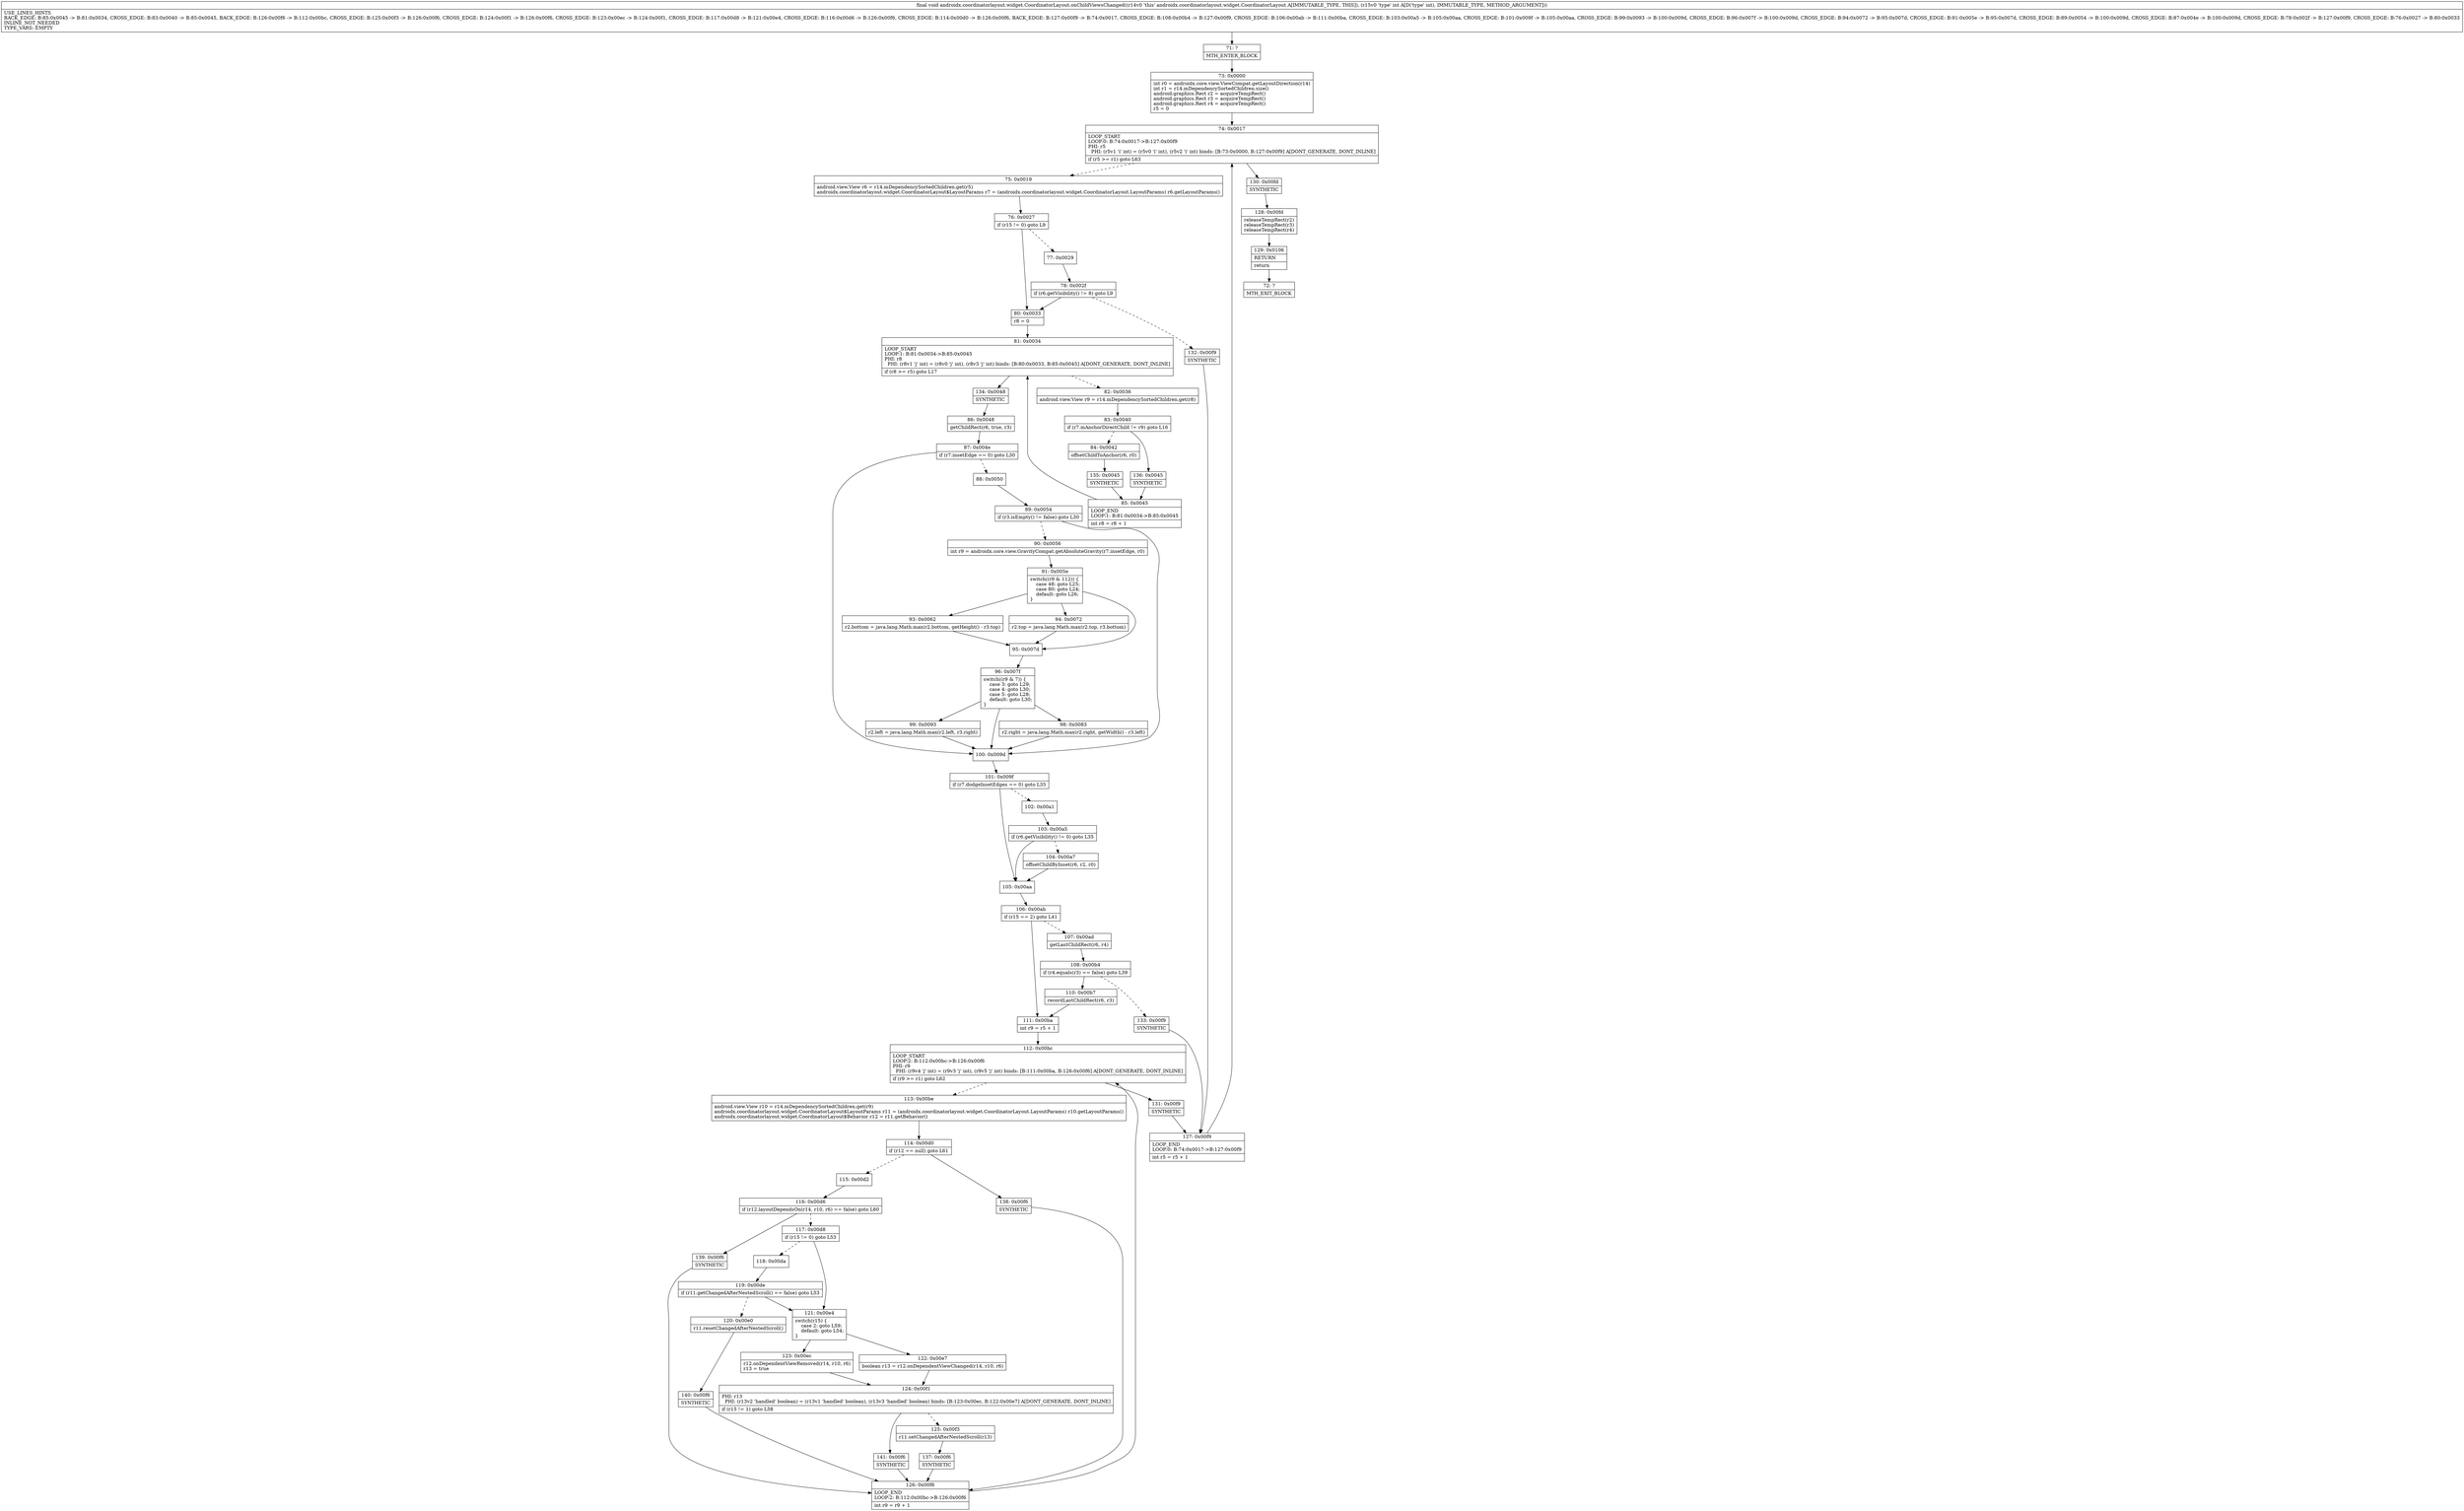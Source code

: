digraph "CFG forandroidx.coordinatorlayout.widget.CoordinatorLayout.onChildViewsChanged(I)V" {
Node_71 [shape=record,label="{71\:\ ?|MTH_ENTER_BLOCK\l}"];
Node_73 [shape=record,label="{73\:\ 0x0000|int r0 = androidx.core.view.ViewCompat.getLayoutDirection(r14)\lint r1 = r14.mDependencySortedChildren.size()\landroid.graphics.Rect r2 = acquireTempRect()\landroid.graphics.Rect r3 = acquireTempRect()\landroid.graphics.Rect r4 = acquireTempRect()\lr5 = 0\l}"];
Node_74 [shape=record,label="{74\:\ 0x0017|LOOP_START\lLOOP:0: B:74:0x0017\-\>B:127:0x00f9\lPHI: r5 \l  PHI: (r5v1 'i' int) = (r5v0 'i' int), (r5v2 'i' int) binds: [B:73:0x0000, B:127:0x00f9] A[DONT_GENERATE, DONT_INLINE]\l|if (r5 \>= r1) goto L63\l}"];
Node_75 [shape=record,label="{75\:\ 0x0019|android.view.View r6 = r14.mDependencySortedChildren.get(r5)\landroidx.coordinatorlayout.widget.CoordinatorLayout$LayoutParams r7 = (androidx.coordinatorlayout.widget.CoordinatorLayout.LayoutParams) r6.getLayoutParams()\l}"];
Node_76 [shape=record,label="{76\:\ 0x0027|if (r15 != 0) goto L9\l}"];
Node_77 [shape=record,label="{77\:\ 0x0029}"];
Node_78 [shape=record,label="{78\:\ 0x002f|if (r6.getVisibility() != 8) goto L9\l}"];
Node_132 [shape=record,label="{132\:\ 0x00f9|SYNTHETIC\l}"];
Node_127 [shape=record,label="{127\:\ 0x00f9|LOOP_END\lLOOP:0: B:74:0x0017\-\>B:127:0x00f9\l|int r5 = r5 + 1\l}"];
Node_80 [shape=record,label="{80\:\ 0x0033|r8 = 0\l}"];
Node_81 [shape=record,label="{81\:\ 0x0034|LOOP_START\lLOOP:1: B:81:0x0034\-\>B:85:0x0045\lPHI: r8 \l  PHI: (r8v1 'j' int) = (r8v0 'j' int), (r8v3 'j' int) binds: [B:80:0x0033, B:85:0x0045] A[DONT_GENERATE, DONT_INLINE]\l|if (r8 \>= r5) goto L17\l}"];
Node_82 [shape=record,label="{82\:\ 0x0036|android.view.View r9 = r14.mDependencySortedChildren.get(r8)\l}"];
Node_83 [shape=record,label="{83\:\ 0x0040|if (r7.mAnchorDirectChild != r9) goto L16\l}"];
Node_84 [shape=record,label="{84\:\ 0x0042|offsetChildToAnchor(r6, r0)\l}"];
Node_135 [shape=record,label="{135\:\ 0x0045|SYNTHETIC\l}"];
Node_85 [shape=record,label="{85\:\ 0x0045|LOOP_END\lLOOP:1: B:81:0x0034\-\>B:85:0x0045\l|int r8 = r8 + 1\l}"];
Node_136 [shape=record,label="{136\:\ 0x0045|SYNTHETIC\l}"];
Node_134 [shape=record,label="{134\:\ 0x0048|SYNTHETIC\l}"];
Node_86 [shape=record,label="{86\:\ 0x0048|getChildRect(r6, true, r3)\l}"];
Node_87 [shape=record,label="{87\:\ 0x004e|if (r7.insetEdge == 0) goto L30\l}"];
Node_88 [shape=record,label="{88\:\ 0x0050}"];
Node_89 [shape=record,label="{89\:\ 0x0054|if (r3.isEmpty() != false) goto L30\l}"];
Node_90 [shape=record,label="{90\:\ 0x0056|int r9 = androidx.core.view.GravityCompat.getAbsoluteGravity(r7.insetEdge, r0)\l}"];
Node_91 [shape=record,label="{91\:\ 0x005e|switch((r9 & 112)) \{\l    case 48: goto L25;\l    case 80: goto L24;\l    default: goto L26;\l\}\l}"];
Node_93 [shape=record,label="{93\:\ 0x0062|r2.bottom = java.lang.Math.max(r2.bottom, getHeight() \- r3.top)\l}"];
Node_94 [shape=record,label="{94\:\ 0x0072|r2.top = java.lang.Math.max(r2.top, r3.bottom)\l}"];
Node_95 [shape=record,label="{95\:\ 0x007d}"];
Node_96 [shape=record,label="{96\:\ 0x007f|switch((r9 & 7)) \{\l    case 3: goto L29;\l    case 4: goto L30;\l    case 5: goto L28;\l    default: goto L30;\l\}\l}"];
Node_98 [shape=record,label="{98\:\ 0x0083|r2.right = java.lang.Math.max(r2.right, getWidth() \- r3.left)\l}"];
Node_99 [shape=record,label="{99\:\ 0x0093|r2.left = java.lang.Math.max(r2.left, r3.right)\l}"];
Node_100 [shape=record,label="{100\:\ 0x009d}"];
Node_101 [shape=record,label="{101\:\ 0x009f|if (r7.dodgeInsetEdges == 0) goto L35\l}"];
Node_102 [shape=record,label="{102\:\ 0x00a1}"];
Node_103 [shape=record,label="{103\:\ 0x00a5|if (r6.getVisibility() != 0) goto L35\l}"];
Node_104 [shape=record,label="{104\:\ 0x00a7|offsetChildByInset(r6, r2, r0)\l}"];
Node_105 [shape=record,label="{105\:\ 0x00aa}"];
Node_106 [shape=record,label="{106\:\ 0x00ab|if (r15 == 2) goto L41\l}"];
Node_107 [shape=record,label="{107\:\ 0x00ad|getLastChildRect(r6, r4)\l}"];
Node_108 [shape=record,label="{108\:\ 0x00b4|if (r4.equals(r3) == false) goto L39\l}"];
Node_110 [shape=record,label="{110\:\ 0x00b7|recordLastChildRect(r6, r3)\l}"];
Node_133 [shape=record,label="{133\:\ 0x00f9|SYNTHETIC\l}"];
Node_111 [shape=record,label="{111\:\ 0x00ba|int r9 = r5 + 1\l}"];
Node_112 [shape=record,label="{112\:\ 0x00bc|LOOP_START\lLOOP:2: B:112:0x00bc\-\>B:126:0x00f6\lPHI: r9 \l  PHI: (r9v4 'j' int) = (r9v3 'j' int), (r9v5 'j' int) binds: [B:111:0x00ba, B:126:0x00f6] A[DONT_GENERATE, DONT_INLINE]\l|if (r9 \>= r1) goto L62\l}"];
Node_113 [shape=record,label="{113\:\ 0x00be|android.view.View r10 = r14.mDependencySortedChildren.get(r9)\landroidx.coordinatorlayout.widget.CoordinatorLayout$LayoutParams r11 = (androidx.coordinatorlayout.widget.CoordinatorLayout.LayoutParams) r10.getLayoutParams()\landroidx.coordinatorlayout.widget.CoordinatorLayout$Behavior r12 = r11.getBehavior()\l}"];
Node_114 [shape=record,label="{114\:\ 0x00d0|if (r12 == null) goto L61\l}"];
Node_115 [shape=record,label="{115\:\ 0x00d2}"];
Node_116 [shape=record,label="{116\:\ 0x00d6|if (r12.layoutDependsOn(r14, r10, r6) == false) goto L60\l}"];
Node_117 [shape=record,label="{117\:\ 0x00d8|if (r15 != 0) goto L53\l}"];
Node_118 [shape=record,label="{118\:\ 0x00da}"];
Node_119 [shape=record,label="{119\:\ 0x00de|if (r11.getChangedAfterNestedScroll() == false) goto L53\l}"];
Node_120 [shape=record,label="{120\:\ 0x00e0|r11.resetChangedAfterNestedScroll()\l}"];
Node_140 [shape=record,label="{140\:\ 0x00f6|SYNTHETIC\l}"];
Node_126 [shape=record,label="{126\:\ 0x00f6|LOOP_END\lLOOP:2: B:112:0x00bc\-\>B:126:0x00f6\l|int r9 = r9 + 1\l}"];
Node_121 [shape=record,label="{121\:\ 0x00e4|switch(r15) \{\l    case 2: goto L59;\l    default: goto L54;\l\}\l}"];
Node_122 [shape=record,label="{122\:\ 0x00e7|boolean r13 = r12.onDependentViewChanged(r14, r10, r6)\l}"];
Node_124 [shape=record,label="{124\:\ 0x00f1|PHI: r13 \l  PHI: (r13v2 'handled' boolean) = (r13v1 'handled' boolean), (r13v3 'handled' boolean) binds: [B:123:0x00ec, B:122:0x00e7] A[DONT_GENERATE, DONT_INLINE]\l|if (r15 != 1) goto L58\l}"];
Node_125 [shape=record,label="{125\:\ 0x00f3|r11.setChangedAfterNestedScroll(r13)\l}"];
Node_137 [shape=record,label="{137\:\ 0x00f6|SYNTHETIC\l}"];
Node_141 [shape=record,label="{141\:\ 0x00f6|SYNTHETIC\l}"];
Node_123 [shape=record,label="{123\:\ 0x00ec|r12.onDependentViewRemoved(r14, r10, r6)\lr13 = true\l}"];
Node_139 [shape=record,label="{139\:\ 0x00f6|SYNTHETIC\l}"];
Node_138 [shape=record,label="{138\:\ 0x00f6|SYNTHETIC\l}"];
Node_131 [shape=record,label="{131\:\ 0x00f9|SYNTHETIC\l}"];
Node_130 [shape=record,label="{130\:\ 0x00fd|SYNTHETIC\l}"];
Node_128 [shape=record,label="{128\:\ 0x00fd|releaseTempRect(r2)\lreleaseTempRect(r3)\lreleaseTempRect(r4)\l}"];
Node_129 [shape=record,label="{129\:\ 0x0106|RETURN\l|return\l}"];
Node_72 [shape=record,label="{72\:\ ?|MTH_EXIT_BLOCK\l}"];
MethodNode[shape=record,label="{final void androidx.coordinatorlayout.widget.CoordinatorLayout.onChildViewsChanged((r14v0 'this' androidx.coordinatorlayout.widget.CoordinatorLayout A[IMMUTABLE_TYPE, THIS]), (r15v0 'type' int A[D('type' int), IMMUTABLE_TYPE, METHOD_ARGUMENT]))  | USE_LINES_HINTS\lBACK_EDGE: B:85:0x0045 \-\> B:81:0x0034, CROSS_EDGE: B:83:0x0040 \-\> B:85:0x0045, BACK_EDGE: B:126:0x00f6 \-\> B:112:0x00bc, CROSS_EDGE: B:125:0x00f3 \-\> B:126:0x00f6, CROSS_EDGE: B:124:0x00f1 \-\> B:126:0x00f6, CROSS_EDGE: B:123:0x00ec \-\> B:124:0x00f1, CROSS_EDGE: B:117:0x00d8 \-\> B:121:0x00e4, CROSS_EDGE: B:116:0x00d6 \-\> B:126:0x00f6, CROSS_EDGE: B:114:0x00d0 \-\> B:126:0x00f6, BACK_EDGE: B:127:0x00f9 \-\> B:74:0x0017, CROSS_EDGE: B:108:0x00b4 \-\> B:127:0x00f9, CROSS_EDGE: B:106:0x00ab \-\> B:111:0x00ba, CROSS_EDGE: B:103:0x00a5 \-\> B:105:0x00aa, CROSS_EDGE: B:101:0x009f \-\> B:105:0x00aa, CROSS_EDGE: B:99:0x0093 \-\> B:100:0x009d, CROSS_EDGE: B:96:0x007f \-\> B:100:0x009d, CROSS_EDGE: B:94:0x0072 \-\> B:95:0x007d, CROSS_EDGE: B:91:0x005e \-\> B:95:0x007d, CROSS_EDGE: B:89:0x0054 \-\> B:100:0x009d, CROSS_EDGE: B:87:0x004e \-\> B:100:0x009d, CROSS_EDGE: B:78:0x002f \-\> B:127:0x00f9, CROSS_EDGE: B:76:0x0027 \-\> B:80:0x0033\lINLINE_NOT_NEEDED\lTYPE_VARS: EMPTY\l}"];
MethodNode -> Node_71;Node_71 -> Node_73;
Node_73 -> Node_74;
Node_74 -> Node_75[style=dashed];
Node_74 -> Node_130;
Node_75 -> Node_76;
Node_76 -> Node_77[style=dashed];
Node_76 -> Node_80;
Node_77 -> Node_78;
Node_78 -> Node_80;
Node_78 -> Node_132[style=dashed];
Node_132 -> Node_127;
Node_127 -> Node_74;
Node_80 -> Node_81;
Node_81 -> Node_82[style=dashed];
Node_81 -> Node_134;
Node_82 -> Node_83;
Node_83 -> Node_84[style=dashed];
Node_83 -> Node_136;
Node_84 -> Node_135;
Node_135 -> Node_85;
Node_85 -> Node_81;
Node_136 -> Node_85;
Node_134 -> Node_86;
Node_86 -> Node_87;
Node_87 -> Node_88[style=dashed];
Node_87 -> Node_100;
Node_88 -> Node_89;
Node_89 -> Node_90[style=dashed];
Node_89 -> Node_100;
Node_90 -> Node_91;
Node_91 -> Node_93;
Node_91 -> Node_94;
Node_91 -> Node_95;
Node_93 -> Node_95;
Node_94 -> Node_95;
Node_95 -> Node_96;
Node_96 -> Node_98;
Node_96 -> Node_99;
Node_96 -> Node_100;
Node_98 -> Node_100;
Node_99 -> Node_100;
Node_100 -> Node_101;
Node_101 -> Node_102[style=dashed];
Node_101 -> Node_105;
Node_102 -> Node_103;
Node_103 -> Node_104[style=dashed];
Node_103 -> Node_105;
Node_104 -> Node_105;
Node_105 -> Node_106;
Node_106 -> Node_107[style=dashed];
Node_106 -> Node_111;
Node_107 -> Node_108;
Node_108 -> Node_110;
Node_108 -> Node_133[style=dashed];
Node_110 -> Node_111;
Node_133 -> Node_127;
Node_111 -> Node_112;
Node_112 -> Node_113[style=dashed];
Node_112 -> Node_131;
Node_113 -> Node_114;
Node_114 -> Node_115[style=dashed];
Node_114 -> Node_138;
Node_115 -> Node_116;
Node_116 -> Node_117[style=dashed];
Node_116 -> Node_139;
Node_117 -> Node_118[style=dashed];
Node_117 -> Node_121;
Node_118 -> Node_119;
Node_119 -> Node_120[style=dashed];
Node_119 -> Node_121;
Node_120 -> Node_140;
Node_140 -> Node_126;
Node_126 -> Node_112;
Node_121 -> Node_122;
Node_121 -> Node_123;
Node_122 -> Node_124;
Node_124 -> Node_125[style=dashed];
Node_124 -> Node_141;
Node_125 -> Node_137;
Node_137 -> Node_126;
Node_141 -> Node_126;
Node_123 -> Node_124;
Node_139 -> Node_126;
Node_138 -> Node_126;
Node_131 -> Node_127;
Node_130 -> Node_128;
Node_128 -> Node_129;
Node_129 -> Node_72;
}

